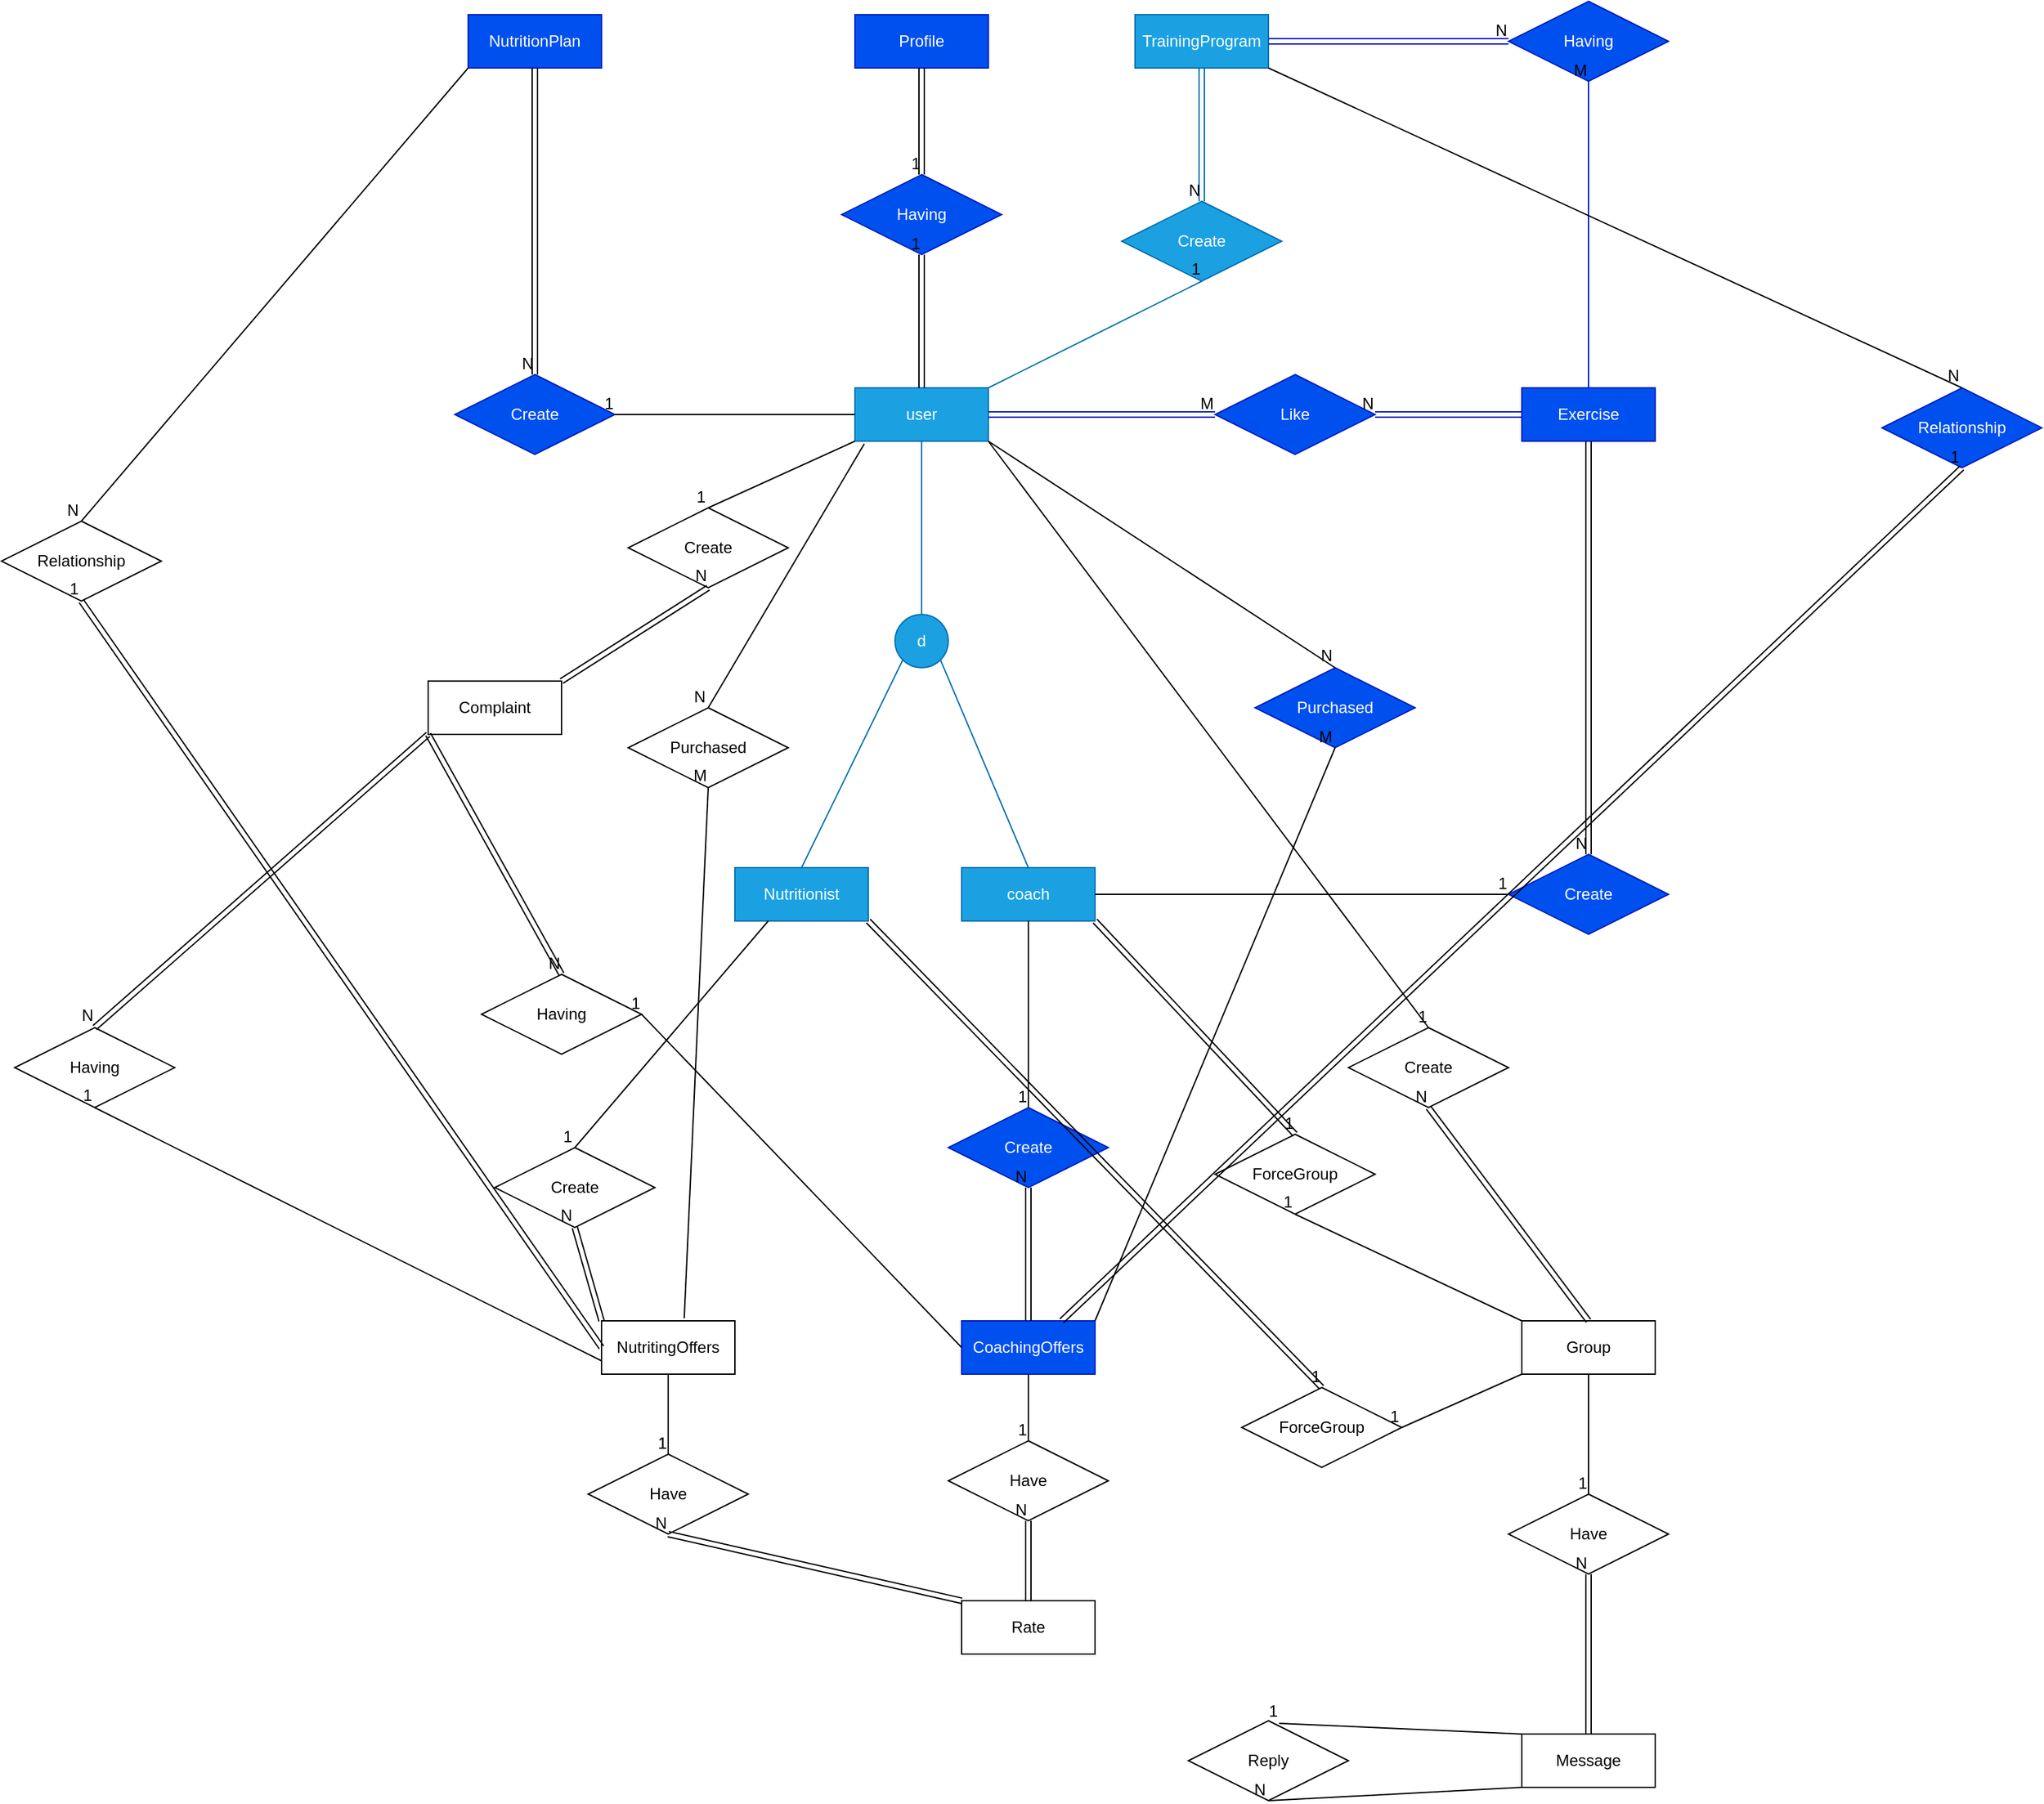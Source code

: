 <mxfile version="28.0.6">
  <diagram name="Page-1" id="JeH0i2LjRQUElFqgsEeq">
    <mxGraphModel dx="2155" dy="1895" grid="1" gridSize="10" guides="1" tooltips="1" connect="1" arrows="1" fold="1" page="1" pageScale="1" pageWidth="850" pageHeight="1100" math="0" shadow="0">
      <root>
        <mxCell id="0" />
        <mxCell id="1" parent="0" />
        <mxCell id="ER7iiUfevUNufXZp1XwE-1" value="user" style="whiteSpace=wrap;html=1;align=center;fillColor=#1ba1e2;fontColor=#ffffff;strokeColor=#006EAF;" parent="1" vertex="1">
          <mxGeometry x="390" y="130" width="100" height="40" as="geometry" />
        </mxCell>
        <mxCell id="ER7iiUfevUNufXZp1XwE-2" value="" style="endArrow=none;html=1;rounded=0;exitX=0.5;exitY=1;exitDx=0;exitDy=0;fillColor=#1ba1e2;strokeColor=#006EAF;" parent="1" source="ER7iiUfevUNufXZp1XwE-1" target="ER7iiUfevUNufXZp1XwE-3" edge="1">
          <mxGeometry relative="1" as="geometry">
            <mxPoint x="570" y="390" as="sourcePoint" />
            <mxPoint x="440" y="290" as="targetPoint" />
          </mxGeometry>
        </mxCell>
        <mxCell id="ER7iiUfevUNufXZp1XwE-3" value="d" style="ellipse;whiteSpace=wrap;html=1;align=center;fillColor=#1ba1e2;fontColor=#ffffff;strokeColor=#006EAF;" parent="1" vertex="1">
          <mxGeometry x="420" y="300" width="40" height="40" as="geometry" />
        </mxCell>
        <mxCell id="ER7iiUfevUNufXZp1XwE-5" value="" style="endArrow=none;html=1;rounded=0;exitX=1;exitY=1;exitDx=0;exitDy=0;entryX=0.5;entryY=0;entryDx=0;entryDy=0;fillColor=#1ba1e2;strokeColor=#006EAF;" parent="1" source="ER7iiUfevUNufXZp1XwE-3" target="ER7iiUfevUNufXZp1XwE-8" edge="1">
          <mxGeometry relative="1" as="geometry">
            <mxPoint x="570" y="390" as="sourcePoint" />
            <mxPoint x="510" y="480" as="targetPoint" />
          </mxGeometry>
        </mxCell>
        <mxCell id="ER7iiUfevUNufXZp1XwE-6" value="" style="endArrow=none;html=1;rounded=0;exitX=0;exitY=1;exitDx=0;exitDy=0;entryX=0.5;entryY=0;entryDx=0;entryDy=0;fillColor=#1ba1e2;strokeColor=#006EAF;" parent="1" source="ER7iiUfevUNufXZp1XwE-3" target="ER7iiUfevUNufXZp1XwE-7" edge="1">
          <mxGeometry relative="1" as="geometry">
            <mxPoint x="570" y="390" as="sourcePoint" />
            <mxPoint x="380" y="460" as="targetPoint" />
          </mxGeometry>
        </mxCell>
        <mxCell id="ER7iiUfevUNufXZp1XwE-7" value="Nutritionist" style="whiteSpace=wrap;html=1;align=center;fillColor=#1ba1e2;fontColor=#ffffff;strokeColor=#006EAF;" parent="1" vertex="1">
          <mxGeometry x="300" y="490" width="100" height="40" as="geometry" />
        </mxCell>
        <mxCell id="ER7iiUfevUNufXZp1XwE-8" value="coach" style="whiteSpace=wrap;html=1;align=center;fillColor=#1ba1e2;fontColor=#ffffff;strokeColor=#006EAF;" parent="1" vertex="1">
          <mxGeometry x="470" y="490" width="100" height="40" as="geometry" />
        </mxCell>
        <mxCell id="ER7iiUfevUNufXZp1XwE-9" value="Profile" style="whiteSpace=wrap;html=1;align=center;fillColor=#0050ef;fontColor=#ffffff;strokeColor=#001DBC;" parent="1" vertex="1">
          <mxGeometry x="390" y="-150" width="100" height="40" as="geometry" />
        </mxCell>
        <mxCell id="ER7iiUfevUNufXZp1XwE-10" value="Having" style="shape=rhombus;perimeter=rhombusPerimeter;whiteSpace=wrap;html=1;align=center;fillColor=#0050ef;fontColor=#ffffff;strokeColor=#001DBC;" parent="1" vertex="1">
          <mxGeometry x="380" y="-30" width="120" height="60" as="geometry" />
        </mxCell>
        <mxCell id="ER7iiUfevUNufXZp1XwE-11" value="" style="shape=link;html=1;rounded=0;entryX=0.5;entryY=1;entryDx=0;entryDy=0;exitX=0.5;exitY=0;exitDx=0;exitDy=0;" parent="1" source="ER7iiUfevUNufXZp1XwE-1" target="ER7iiUfevUNufXZp1XwE-10" edge="1">
          <mxGeometry relative="1" as="geometry">
            <mxPoint x="350" y="60" as="sourcePoint" />
            <mxPoint x="510" y="250" as="targetPoint" />
          </mxGeometry>
        </mxCell>
        <mxCell id="ER7iiUfevUNufXZp1XwE-12" value="1" style="resizable=0;html=1;whiteSpace=wrap;align=right;verticalAlign=bottom;" parent="ER7iiUfevUNufXZp1XwE-11" connectable="0" vertex="1">
          <mxGeometry x="1" relative="1" as="geometry" />
        </mxCell>
        <mxCell id="ER7iiUfevUNufXZp1XwE-13" value="" style="shape=link;html=1;rounded=0;entryX=0.5;entryY=0;entryDx=0;entryDy=0;exitX=0.5;exitY=1;exitDx=0;exitDy=0;" parent="1" source="ER7iiUfevUNufXZp1XwE-9" target="ER7iiUfevUNufXZp1XwE-10" edge="1">
          <mxGeometry relative="1" as="geometry">
            <mxPoint x="350" y="250" as="sourcePoint" />
            <mxPoint x="510" y="250" as="targetPoint" />
          </mxGeometry>
        </mxCell>
        <mxCell id="ER7iiUfevUNufXZp1XwE-14" value="1" style="resizable=0;html=1;whiteSpace=wrap;align=right;verticalAlign=bottom;" parent="ER7iiUfevUNufXZp1XwE-13" connectable="0" vertex="1">
          <mxGeometry x="1" relative="1" as="geometry" />
        </mxCell>
        <mxCell id="ER7iiUfevUNufXZp1XwE-15" value="TrainingProgram" style="whiteSpace=wrap;html=1;align=center;fillColor=#1ba1e2;fontColor=#ffffff;strokeColor=#006EAF;" parent="1" vertex="1">
          <mxGeometry x="600" y="-150" width="100" height="40" as="geometry" />
        </mxCell>
        <mxCell id="ER7iiUfevUNufXZp1XwE-16" value="" style="shape=link;html=1;rounded=0;entryX=0.5;entryY=0;entryDx=0;entryDy=0;exitX=0.5;exitY=1;exitDx=0;exitDy=0;fillColor=#1ba1e2;strokeColor=#006EAF;" parent="1" source="ER7iiUfevUNufXZp1XwE-15" target="ER7iiUfevUNufXZp1XwE-18" edge="1">
          <mxGeometry relative="1" as="geometry">
            <mxPoint x="350" y="160" as="sourcePoint" />
            <mxPoint x="510" y="160" as="targetPoint" />
          </mxGeometry>
        </mxCell>
        <mxCell id="ER7iiUfevUNufXZp1XwE-17" value="N" style="resizable=0;html=1;whiteSpace=wrap;align=right;verticalAlign=bottom;" parent="ER7iiUfevUNufXZp1XwE-16" connectable="0" vertex="1">
          <mxGeometry x="1" relative="1" as="geometry" />
        </mxCell>
        <mxCell id="ER7iiUfevUNufXZp1XwE-18" value="Create" style="shape=rhombus;perimeter=rhombusPerimeter;whiteSpace=wrap;html=1;align=center;fillColor=#1ba1e2;fontColor=#ffffff;strokeColor=#006EAF;" parent="1" vertex="1">
          <mxGeometry x="590" y="-10" width="120" height="60" as="geometry" />
        </mxCell>
        <mxCell id="ER7iiUfevUNufXZp1XwE-19" value="" style="endArrow=none;html=1;rounded=0;entryX=0.5;entryY=1;entryDx=0;entryDy=0;exitX=1;exitY=0;exitDx=0;exitDy=0;fillColor=#1ba1e2;strokeColor=#006EAF;" parent="1" source="ER7iiUfevUNufXZp1XwE-1" target="ER7iiUfevUNufXZp1XwE-18" edge="1">
          <mxGeometry relative="1" as="geometry">
            <mxPoint x="670" y="170" as="sourcePoint" />
            <mxPoint x="510" y="160" as="targetPoint" />
          </mxGeometry>
        </mxCell>
        <mxCell id="ER7iiUfevUNufXZp1XwE-20" value="1" style="resizable=0;html=1;whiteSpace=wrap;align=right;verticalAlign=bottom;" parent="ER7iiUfevUNufXZp1XwE-19" connectable="0" vertex="1">
          <mxGeometry x="1" relative="1" as="geometry" />
        </mxCell>
        <mxCell id="ER7iiUfevUNufXZp1XwE-21" value="Exercise" style="whiteSpace=wrap;html=1;align=center;fillColor=#0050ef;fontColor=#ffffff;strokeColor=#001DBC;" parent="1" vertex="1">
          <mxGeometry x="890" y="130" width="100" height="40" as="geometry" />
        </mxCell>
        <mxCell id="ER7iiUfevUNufXZp1XwE-22" value="Having" style="shape=rhombus;perimeter=rhombusPerimeter;whiteSpace=wrap;html=1;align=center;fillColor=#0050ef;fontColor=#ffffff;strokeColor=#001DBC;" parent="1" vertex="1">
          <mxGeometry x="880" y="-160" width="120" height="60" as="geometry" />
        </mxCell>
        <mxCell id="ER7iiUfevUNufXZp1XwE-23" value="" style="shape=link;html=1;rounded=0;entryX=0;entryY=0.5;entryDx=0;entryDy=0;exitX=1;exitY=0.5;exitDx=0;exitDy=0;fillColor=#0050ef;strokeColor=#001DBC;" parent="1" source="ER7iiUfevUNufXZp1XwE-15" target="ER7iiUfevUNufXZp1XwE-22" edge="1">
          <mxGeometry relative="1" as="geometry">
            <mxPoint x="350" y="160" as="sourcePoint" />
            <mxPoint x="510" y="160" as="targetPoint" />
          </mxGeometry>
        </mxCell>
        <mxCell id="ER7iiUfevUNufXZp1XwE-24" value="N" style="resizable=0;html=1;whiteSpace=wrap;align=right;verticalAlign=bottom;" parent="ER7iiUfevUNufXZp1XwE-23" connectable="0" vertex="1">
          <mxGeometry x="1" relative="1" as="geometry" />
        </mxCell>
        <mxCell id="ER7iiUfevUNufXZp1XwE-25" value="" style="endArrow=none;html=1;rounded=0;entryX=0.5;entryY=1;entryDx=0;entryDy=0;exitX=0.5;exitY=0;exitDx=0;exitDy=0;fillColor=#0050ef;strokeColor=#001DBC;" parent="1" source="ER7iiUfevUNufXZp1XwE-21" target="ER7iiUfevUNufXZp1XwE-22" edge="1">
          <mxGeometry relative="1" as="geometry">
            <mxPoint x="350" y="160" as="sourcePoint" />
            <mxPoint x="510" y="160" as="targetPoint" />
          </mxGeometry>
        </mxCell>
        <mxCell id="ER7iiUfevUNufXZp1XwE-26" value="M" style="resizable=0;html=1;whiteSpace=wrap;align=right;verticalAlign=bottom;" parent="ER7iiUfevUNufXZp1XwE-25" connectable="0" vertex="1">
          <mxGeometry x="1" relative="1" as="geometry" />
        </mxCell>
        <mxCell id="ER7iiUfevUNufXZp1XwE-27" value="Create" style="shape=rhombus;perimeter=rhombusPerimeter;whiteSpace=wrap;html=1;align=center;fillColor=#0050ef;fontColor=#ffffff;strokeColor=#001DBC;" parent="1" vertex="1">
          <mxGeometry x="880" y="480" width="120" height="60" as="geometry" />
        </mxCell>
        <mxCell id="ER7iiUfevUNufXZp1XwE-28" value="" style="endArrow=none;html=1;rounded=0;exitX=1;exitY=0.5;exitDx=0;exitDy=0;" parent="1" source="ER7iiUfevUNufXZp1XwE-8" target="ER7iiUfevUNufXZp1XwE-27" edge="1">
          <mxGeometry relative="1" as="geometry">
            <mxPoint x="680" y="460" as="sourcePoint" />
            <mxPoint x="510" y="250" as="targetPoint" />
          </mxGeometry>
        </mxCell>
        <mxCell id="ER7iiUfevUNufXZp1XwE-29" value="1" style="resizable=0;html=1;whiteSpace=wrap;align=right;verticalAlign=bottom;" parent="ER7iiUfevUNufXZp1XwE-28" connectable="0" vertex="1">
          <mxGeometry x="1" relative="1" as="geometry" />
        </mxCell>
        <mxCell id="ER7iiUfevUNufXZp1XwE-30" value="" style="shape=link;html=1;rounded=0;entryX=0.5;entryY=0;entryDx=0;entryDy=0;exitX=0.5;exitY=1;exitDx=0;exitDy=0;" parent="1" source="ER7iiUfevUNufXZp1XwE-21" target="ER7iiUfevUNufXZp1XwE-27" edge="1">
          <mxGeometry relative="1" as="geometry">
            <mxPoint x="350" y="250" as="sourcePoint" />
            <mxPoint x="510" y="250" as="targetPoint" />
          </mxGeometry>
        </mxCell>
        <mxCell id="ER7iiUfevUNufXZp1XwE-31" value="N" style="resizable=0;html=1;whiteSpace=wrap;align=right;verticalAlign=bottom;" parent="ER7iiUfevUNufXZp1XwE-30" connectable="0" vertex="1">
          <mxGeometry x="1" relative="1" as="geometry" />
        </mxCell>
        <mxCell id="ER7iiUfevUNufXZp1XwE-32" value="Like" style="shape=rhombus;perimeter=rhombusPerimeter;whiteSpace=wrap;html=1;align=center;fillColor=#0050ef;fontColor=#ffffff;strokeColor=#001DBC;" parent="1" vertex="1">
          <mxGeometry x="660" y="120" width="120" height="60" as="geometry" />
        </mxCell>
        <mxCell id="ER7iiUfevUNufXZp1XwE-33" value="" style="shape=link;html=1;rounded=0;entryX=1;entryY=0.5;entryDx=0;entryDy=0;exitX=0;exitY=0.5;exitDx=0;exitDy=0;fillColor=#0050ef;strokeColor=#001DBC;" parent="1" source="ER7iiUfevUNufXZp1XwE-21" target="ER7iiUfevUNufXZp1XwE-32" edge="1">
          <mxGeometry relative="1" as="geometry">
            <mxPoint x="350" y="220" as="sourcePoint" />
            <mxPoint x="510" y="220" as="targetPoint" />
          </mxGeometry>
        </mxCell>
        <mxCell id="ER7iiUfevUNufXZp1XwE-34" value="N" style="resizable=0;html=1;whiteSpace=wrap;align=right;verticalAlign=bottom;" parent="ER7iiUfevUNufXZp1XwE-33" connectable="0" vertex="1">
          <mxGeometry x="1" relative="1" as="geometry" />
        </mxCell>
        <mxCell id="ER7iiUfevUNufXZp1XwE-35" value="" style="shape=link;html=1;rounded=0;entryX=0;entryY=0.5;entryDx=0;entryDy=0;exitX=1;exitY=0.5;exitDx=0;exitDy=0;fillColor=#0050ef;strokeColor=#001DBC;" parent="1" source="ER7iiUfevUNufXZp1XwE-1" target="ER7iiUfevUNufXZp1XwE-32" edge="1">
          <mxGeometry relative="1" as="geometry">
            <mxPoint x="350" y="220" as="sourcePoint" />
            <mxPoint x="510" y="220" as="targetPoint" />
          </mxGeometry>
        </mxCell>
        <mxCell id="ER7iiUfevUNufXZp1XwE-36" value="M" style="resizable=0;html=1;whiteSpace=wrap;align=right;verticalAlign=bottom;" parent="ER7iiUfevUNufXZp1XwE-35" connectable="0" vertex="1">
          <mxGeometry x="1" relative="1" as="geometry" />
        </mxCell>
        <mxCell id="ER7iiUfevUNufXZp1XwE-37" value="NutritionPlan" style="whiteSpace=wrap;html=1;align=center;fillColor=#0050ef;fontColor=#ffffff;strokeColor=#001DBC;" parent="1" vertex="1">
          <mxGeometry x="100" y="-150" width="100" height="40" as="geometry" />
        </mxCell>
        <mxCell id="ER7iiUfevUNufXZp1XwE-38" value="Create" style="shape=rhombus;perimeter=rhombusPerimeter;whiteSpace=wrap;html=1;align=center;fillColor=#0050ef;fontColor=#ffffff;strokeColor=#001DBC;" parent="1" vertex="1">
          <mxGeometry x="90" y="120" width="120" height="60" as="geometry" />
        </mxCell>
        <mxCell id="ER7iiUfevUNufXZp1XwE-39" value="" style="endArrow=none;html=1;rounded=0;exitX=0;exitY=0.5;exitDx=0;exitDy=0;entryX=1;entryY=0.5;entryDx=0;entryDy=0;" parent="1" source="ER7iiUfevUNufXZp1XwE-1" target="ER7iiUfevUNufXZp1XwE-38" edge="1">
          <mxGeometry relative="1" as="geometry">
            <mxPoint x="350" y="220" as="sourcePoint" />
            <mxPoint x="510" y="220" as="targetPoint" />
          </mxGeometry>
        </mxCell>
        <mxCell id="ER7iiUfevUNufXZp1XwE-40" value="1" style="resizable=0;html=1;whiteSpace=wrap;align=right;verticalAlign=bottom;" parent="ER7iiUfevUNufXZp1XwE-39" connectable="0" vertex="1">
          <mxGeometry x="1" relative="1" as="geometry" />
        </mxCell>
        <mxCell id="ER7iiUfevUNufXZp1XwE-44" value="" style="shape=link;html=1;rounded=0;exitX=0.5;exitY=1;exitDx=0;exitDy=0;entryX=0.5;entryY=0;entryDx=0;entryDy=0;" parent="1" source="ER7iiUfevUNufXZp1XwE-37" target="ER7iiUfevUNufXZp1XwE-38" edge="1">
          <mxGeometry relative="1" as="geometry">
            <mxPoint x="130" y="300" as="sourcePoint" />
            <mxPoint x="290" y="300" as="targetPoint" />
          </mxGeometry>
        </mxCell>
        <mxCell id="ER7iiUfevUNufXZp1XwE-45" value="N" style="resizable=0;html=1;whiteSpace=wrap;align=right;verticalAlign=bottom;" parent="ER7iiUfevUNufXZp1XwE-44" connectable="0" vertex="1">
          <mxGeometry x="1" relative="1" as="geometry" />
        </mxCell>
        <mxCell id="ER7iiUfevUNufXZp1XwE-46" value="CoachingOffers" style="whiteSpace=wrap;html=1;align=center;fillColor=#0050ef;fontColor=#ffffff;strokeColor=#001DBC;" parent="1" vertex="1">
          <mxGeometry x="470" y="830" width="100" height="40" as="geometry" />
        </mxCell>
        <mxCell id="ER7iiUfevUNufXZp1XwE-47" value="Create" style="shape=rhombus;perimeter=rhombusPerimeter;whiteSpace=wrap;html=1;align=center;fillColor=#0050ef;fontColor=#ffffff;strokeColor=#001DBC;" parent="1" vertex="1">
          <mxGeometry x="460" y="670" width="120" height="60" as="geometry" />
        </mxCell>
        <mxCell id="ER7iiUfevUNufXZp1XwE-48" value="" style="endArrow=none;html=1;rounded=0;entryX=0.5;entryY=0;entryDx=0;entryDy=0;exitX=0.5;exitY=1;exitDx=0;exitDy=0;" parent="1" source="ER7iiUfevUNufXZp1XwE-8" target="ER7iiUfevUNufXZp1XwE-47" edge="1">
          <mxGeometry relative="1" as="geometry">
            <mxPoint x="350" y="620" as="sourcePoint" />
            <mxPoint x="510" y="620" as="targetPoint" />
          </mxGeometry>
        </mxCell>
        <mxCell id="ER7iiUfevUNufXZp1XwE-49" value="1" style="resizable=0;html=1;whiteSpace=wrap;align=right;verticalAlign=bottom;" parent="ER7iiUfevUNufXZp1XwE-48" connectable="0" vertex="1">
          <mxGeometry x="1" relative="1" as="geometry" />
        </mxCell>
        <mxCell id="ER7iiUfevUNufXZp1XwE-50" value="" style="shape=link;html=1;rounded=0;entryX=0.5;entryY=1;entryDx=0;entryDy=0;exitX=0.5;exitY=0;exitDx=0;exitDy=0;" parent="1" source="ER7iiUfevUNufXZp1XwE-46" target="ER7iiUfevUNufXZp1XwE-47" edge="1">
          <mxGeometry relative="1" as="geometry">
            <mxPoint x="350" y="620" as="sourcePoint" />
            <mxPoint x="510" y="620" as="targetPoint" />
          </mxGeometry>
        </mxCell>
        <mxCell id="ER7iiUfevUNufXZp1XwE-51" value="N" style="resizable=0;html=1;whiteSpace=wrap;align=right;verticalAlign=bottom;" parent="ER7iiUfevUNufXZp1XwE-50" connectable="0" vertex="1">
          <mxGeometry x="1" relative="1" as="geometry" />
        </mxCell>
        <mxCell id="ER7iiUfevUNufXZp1XwE-52" value="Purchased" style="shape=rhombus;perimeter=rhombusPerimeter;whiteSpace=wrap;html=1;align=center;fillColor=#0050ef;fontColor=#ffffff;strokeColor=#001DBC;" parent="1" vertex="1">
          <mxGeometry x="690" y="340" width="120" height="60" as="geometry" />
        </mxCell>
        <mxCell id="ER7iiUfevUNufXZp1XwE-53" value="" style="endArrow=none;html=1;rounded=0;entryX=0.5;entryY=1;entryDx=0;entryDy=0;exitX=1;exitY=0;exitDx=0;exitDy=0;" parent="1" source="ER7iiUfevUNufXZp1XwE-46" target="ER7iiUfevUNufXZp1XwE-52" edge="1">
          <mxGeometry relative="1" as="geometry">
            <mxPoint x="350" y="350" as="sourcePoint" />
            <mxPoint x="510" y="350" as="targetPoint" />
          </mxGeometry>
        </mxCell>
        <mxCell id="ER7iiUfevUNufXZp1XwE-54" value="M" style="resizable=0;html=1;whiteSpace=wrap;align=right;verticalAlign=bottom;" parent="ER7iiUfevUNufXZp1XwE-53" connectable="0" vertex="1">
          <mxGeometry x="1" relative="1" as="geometry" />
        </mxCell>
        <mxCell id="ER7iiUfevUNufXZp1XwE-55" value="" style="endArrow=none;html=1;rounded=0;entryX=0.5;entryY=0;entryDx=0;entryDy=0;exitX=1;exitY=1;exitDx=0;exitDy=0;" parent="1" source="ER7iiUfevUNufXZp1XwE-1" target="ER7iiUfevUNufXZp1XwE-52" edge="1">
          <mxGeometry relative="1" as="geometry">
            <mxPoint x="350" y="350" as="sourcePoint" />
            <mxPoint x="510" y="350" as="targetPoint" />
          </mxGeometry>
        </mxCell>
        <mxCell id="ER7iiUfevUNufXZp1XwE-56" value="N" style="resizable=0;html=1;whiteSpace=wrap;align=right;verticalAlign=bottom;" parent="ER7iiUfevUNufXZp1XwE-55" connectable="0" vertex="1">
          <mxGeometry x="1" relative="1" as="geometry" />
        </mxCell>
        <mxCell id="ER7iiUfevUNufXZp1XwE-57" value="Group" style="whiteSpace=wrap;html=1;align=center;" parent="1" vertex="1">
          <mxGeometry x="890" y="830" width="100" height="40" as="geometry" />
        </mxCell>
        <mxCell id="ER7iiUfevUNufXZp1XwE-58" value="Create" style="shape=rhombus;perimeter=rhombusPerimeter;whiteSpace=wrap;html=1;align=center;" parent="1" vertex="1">
          <mxGeometry x="760" y="610" width="120" height="60" as="geometry" />
        </mxCell>
        <mxCell id="ER7iiUfevUNufXZp1XwE-59" value="ForceGroup" style="shape=rhombus;perimeter=rhombusPerimeter;whiteSpace=wrap;html=1;align=center;" parent="1" vertex="1">
          <mxGeometry x="660" y="690" width="120" height="60" as="geometry" />
        </mxCell>
        <mxCell id="ER7iiUfevUNufXZp1XwE-62" value="" style="shape=link;html=1;rounded=0;entryX=0.5;entryY=0;entryDx=0;entryDy=0;exitX=1;exitY=1;exitDx=0;exitDy=0;" parent="1" source="ER7iiUfevUNufXZp1XwE-8" target="ER7iiUfevUNufXZp1XwE-59" edge="1">
          <mxGeometry relative="1" as="geometry">
            <mxPoint x="350" y="500" as="sourcePoint" />
            <mxPoint x="510" y="500" as="targetPoint" />
          </mxGeometry>
        </mxCell>
        <mxCell id="ER7iiUfevUNufXZp1XwE-63" value="1" style="resizable=0;html=1;whiteSpace=wrap;align=right;verticalAlign=bottom;" parent="ER7iiUfevUNufXZp1XwE-62" connectable="0" vertex="1">
          <mxGeometry x="1" relative="1" as="geometry" />
        </mxCell>
        <mxCell id="ER7iiUfevUNufXZp1XwE-64" value="" style="endArrow=none;html=1;rounded=0;entryX=0.5;entryY=1;entryDx=0;entryDy=0;exitX=0;exitY=0;exitDx=0;exitDy=0;" parent="1" source="ER7iiUfevUNufXZp1XwE-57" target="ER7iiUfevUNufXZp1XwE-59" edge="1">
          <mxGeometry relative="1" as="geometry">
            <mxPoint x="350" y="500" as="sourcePoint" />
            <mxPoint x="510" y="500" as="targetPoint" />
          </mxGeometry>
        </mxCell>
        <mxCell id="ER7iiUfevUNufXZp1XwE-65" value="1" style="resizable=0;html=1;whiteSpace=wrap;align=right;verticalAlign=bottom;" parent="ER7iiUfevUNufXZp1XwE-64" connectable="0" vertex="1">
          <mxGeometry x="1" relative="1" as="geometry" />
        </mxCell>
        <mxCell id="ER7iiUfevUNufXZp1XwE-66" value="" style="endArrow=none;html=1;rounded=0;entryX=0.5;entryY=0;entryDx=0;entryDy=0;exitX=1;exitY=1;exitDx=0;exitDy=0;" parent="1" source="ER7iiUfevUNufXZp1XwE-1" target="ER7iiUfevUNufXZp1XwE-58" edge="1">
          <mxGeometry relative="1" as="geometry">
            <mxPoint x="350" y="500" as="sourcePoint" />
            <mxPoint x="510" y="500" as="targetPoint" />
          </mxGeometry>
        </mxCell>
        <mxCell id="ER7iiUfevUNufXZp1XwE-67" value="1" style="resizable=0;html=1;whiteSpace=wrap;align=right;verticalAlign=bottom;" parent="ER7iiUfevUNufXZp1XwE-66" connectable="0" vertex="1">
          <mxGeometry x="1" relative="1" as="geometry" />
        </mxCell>
        <mxCell id="ER7iiUfevUNufXZp1XwE-68" value="" style="shape=link;html=1;rounded=0;entryX=0.5;entryY=1;entryDx=0;entryDy=0;exitX=0.5;exitY=0;exitDx=0;exitDy=0;" parent="1" source="ER7iiUfevUNufXZp1XwE-57" target="ER7iiUfevUNufXZp1XwE-58" edge="1">
          <mxGeometry relative="1" as="geometry">
            <mxPoint x="350" y="500" as="sourcePoint" />
            <mxPoint x="510" y="500" as="targetPoint" />
          </mxGeometry>
        </mxCell>
        <mxCell id="ER7iiUfevUNufXZp1XwE-69" value="N" style="resizable=0;html=1;whiteSpace=wrap;align=right;verticalAlign=bottom;" parent="ER7iiUfevUNufXZp1XwE-68" connectable="0" vertex="1">
          <mxGeometry x="1" relative="1" as="geometry" />
        </mxCell>
        <mxCell id="ER7iiUfevUNufXZp1XwE-70" value="Message" style="whiteSpace=wrap;html=1;align=center;" parent="1" vertex="1">
          <mxGeometry x="890" y="1140" width="100" height="40" as="geometry" />
        </mxCell>
        <mxCell id="ER7iiUfevUNufXZp1XwE-71" value="Reply" style="shape=rhombus;perimeter=rhombusPerimeter;whiteSpace=wrap;html=1;align=center;" parent="1" vertex="1">
          <mxGeometry x="640" y="1130" width="120" height="60" as="geometry" />
        </mxCell>
        <mxCell id="ER7iiUfevUNufXZp1XwE-74" value="Have" style="shape=rhombus;perimeter=rhombusPerimeter;whiteSpace=wrap;html=1;align=center;" parent="1" vertex="1">
          <mxGeometry x="880" y="960" width="120" height="60" as="geometry" />
        </mxCell>
        <mxCell id="ER7iiUfevUNufXZp1XwE-75" value="" style="endArrow=none;html=1;rounded=0;entryX=0.5;entryY=0;entryDx=0;entryDy=0;exitX=0.5;exitY=1;exitDx=0;exitDy=0;" parent="1" source="ER7iiUfevUNufXZp1XwE-57" target="ER7iiUfevUNufXZp1XwE-74" edge="1">
          <mxGeometry relative="1" as="geometry">
            <mxPoint x="350" y="1040" as="sourcePoint" />
            <mxPoint x="510" y="1040" as="targetPoint" />
          </mxGeometry>
        </mxCell>
        <mxCell id="ER7iiUfevUNufXZp1XwE-76" value="1" style="resizable=0;html=1;whiteSpace=wrap;align=right;verticalAlign=bottom;" parent="ER7iiUfevUNufXZp1XwE-75" connectable="0" vertex="1">
          <mxGeometry x="1" relative="1" as="geometry" />
        </mxCell>
        <mxCell id="ER7iiUfevUNufXZp1XwE-77" value="" style="shape=link;html=1;rounded=0;entryX=0.5;entryY=1;entryDx=0;entryDy=0;exitX=0.5;exitY=0;exitDx=0;exitDy=0;" parent="1" source="ER7iiUfevUNufXZp1XwE-70" target="ER7iiUfevUNufXZp1XwE-74" edge="1">
          <mxGeometry relative="1" as="geometry">
            <mxPoint x="350" y="1040" as="sourcePoint" />
            <mxPoint x="510" y="1040" as="targetPoint" />
          </mxGeometry>
        </mxCell>
        <mxCell id="ER7iiUfevUNufXZp1XwE-78" value="N" style="resizable=0;html=1;whiteSpace=wrap;align=right;verticalAlign=bottom;" parent="ER7iiUfevUNufXZp1XwE-77" connectable="0" vertex="1">
          <mxGeometry x="1" relative="1" as="geometry" />
        </mxCell>
        <mxCell id="ER7iiUfevUNufXZp1XwE-79" value="" style="endArrow=none;html=1;rounded=0;entryX=0.567;entryY=0.033;entryDx=0;entryDy=0;entryPerimeter=0;exitX=0;exitY=0;exitDx=0;exitDy=0;" parent="1" source="ER7iiUfevUNufXZp1XwE-70" target="ER7iiUfevUNufXZp1XwE-71" edge="1">
          <mxGeometry relative="1" as="geometry">
            <mxPoint x="350" y="1040" as="sourcePoint" />
            <mxPoint x="900" y="1130" as="targetPoint" />
          </mxGeometry>
        </mxCell>
        <mxCell id="ER7iiUfevUNufXZp1XwE-80" value="1" style="resizable=0;html=1;whiteSpace=wrap;align=right;verticalAlign=bottom;" parent="ER7iiUfevUNufXZp1XwE-79" connectable="0" vertex="1">
          <mxGeometry x="1" relative="1" as="geometry" />
        </mxCell>
        <mxCell id="ER7iiUfevUNufXZp1XwE-81" value="" style="endArrow=none;html=1;rounded=0;entryX=0.5;entryY=1;entryDx=0;entryDy=0;exitX=0;exitY=1;exitDx=0;exitDy=0;" parent="1" source="ER7iiUfevUNufXZp1XwE-70" target="ER7iiUfevUNufXZp1XwE-71" edge="1">
          <mxGeometry relative="1" as="geometry">
            <mxPoint x="350" y="1040" as="sourcePoint" />
            <mxPoint x="510" y="1040" as="targetPoint" />
          </mxGeometry>
        </mxCell>
        <mxCell id="ER7iiUfevUNufXZp1XwE-82" value="N" style="resizable=0;html=1;whiteSpace=wrap;align=right;verticalAlign=bottom;" parent="ER7iiUfevUNufXZp1XwE-81" connectable="0" vertex="1">
          <mxGeometry x="1" relative="1" as="geometry" />
        </mxCell>
        <mxCell id="ER7iiUfevUNufXZp1XwE-84" value="Complaint" style="whiteSpace=wrap;html=1;align=center;" parent="1" vertex="1">
          <mxGeometry x="70" y="350" width="100" height="40" as="geometry" />
        </mxCell>
        <mxCell id="ER7iiUfevUNufXZp1XwE-85" value="Create" style="shape=rhombus;perimeter=rhombusPerimeter;whiteSpace=wrap;html=1;align=center;" parent="1" vertex="1">
          <mxGeometry x="220" y="220" width="120" height="60" as="geometry" />
        </mxCell>
        <mxCell id="ER7iiUfevUNufXZp1XwE-86" value="" style="endArrow=none;html=1;rounded=0;entryX=0.5;entryY=0;entryDx=0;entryDy=0;exitX=0;exitY=1;exitDx=0;exitDy=0;" parent="1" source="ER7iiUfevUNufXZp1XwE-1" target="ER7iiUfevUNufXZp1XwE-85" edge="1">
          <mxGeometry relative="1" as="geometry">
            <mxPoint x="350" y="350" as="sourcePoint" />
            <mxPoint x="510" y="350" as="targetPoint" />
          </mxGeometry>
        </mxCell>
        <mxCell id="ER7iiUfevUNufXZp1XwE-87" value="1" style="resizable=0;html=1;whiteSpace=wrap;align=right;verticalAlign=bottom;" parent="ER7iiUfevUNufXZp1XwE-86" connectable="0" vertex="1">
          <mxGeometry x="1" relative="1" as="geometry" />
        </mxCell>
        <mxCell id="ER7iiUfevUNufXZp1XwE-88" value="" style="shape=link;html=1;rounded=0;entryX=0.5;entryY=1;entryDx=0;entryDy=0;exitX=1;exitY=0;exitDx=0;exitDy=0;" parent="1" source="ER7iiUfevUNufXZp1XwE-84" target="ER7iiUfevUNufXZp1XwE-85" edge="1">
          <mxGeometry relative="1" as="geometry">
            <mxPoint x="350" y="350" as="sourcePoint" />
            <mxPoint x="510" y="350" as="targetPoint" />
          </mxGeometry>
        </mxCell>
        <mxCell id="ER7iiUfevUNufXZp1XwE-89" value="N" style="resizable=0;html=1;whiteSpace=wrap;align=right;verticalAlign=bottom;" parent="ER7iiUfevUNufXZp1XwE-88" connectable="0" vertex="1">
          <mxGeometry x="1" relative="1" as="geometry" />
        </mxCell>
        <mxCell id="ER7iiUfevUNufXZp1XwE-90" value="Having" style="shape=rhombus;perimeter=rhombusPerimeter;whiteSpace=wrap;html=1;align=center;" parent="1" vertex="1">
          <mxGeometry x="110" y="570" width="120" height="60" as="geometry" />
        </mxCell>
        <mxCell id="ER7iiUfevUNufXZp1XwE-91" value="" style="shape=link;html=1;rounded=0;entryX=0.5;entryY=0;entryDx=0;entryDy=0;exitX=0;exitY=1;exitDx=0;exitDy=0;" parent="1" source="ER7iiUfevUNufXZp1XwE-84" target="ER7iiUfevUNufXZp1XwE-90" edge="1">
          <mxGeometry relative="1" as="geometry">
            <mxPoint x="350" y="770" as="sourcePoint" />
            <mxPoint x="510" y="770" as="targetPoint" />
          </mxGeometry>
        </mxCell>
        <mxCell id="ER7iiUfevUNufXZp1XwE-92" value="N" style="resizable=0;html=1;whiteSpace=wrap;align=right;verticalAlign=bottom;" parent="ER7iiUfevUNufXZp1XwE-91" connectable="0" vertex="1">
          <mxGeometry x="1" relative="1" as="geometry" />
        </mxCell>
        <mxCell id="ER7iiUfevUNufXZp1XwE-93" value="" style="endArrow=none;html=1;rounded=0;entryX=1;entryY=0.5;entryDx=0;entryDy=0;exitX=0;exitY=0.5;exitDx=0;exitDy=0;" parent="1" source="ER7iiUfevUNufXZp1XwE-46" target="ER7iiUfevUNufXZp1XwE-90" edge="1">
          <mxGeometry relative="1" as="geometry">
            <mxPoint x="350" y="770" as="sourcePoint" />
            <mxPoint x="510" y="770" as="targetPoint" />
          </mxGeometry>
        </mxCell>
        <mxCell id="ER7iiUfevUNufXZp1XwE-94" value="1" style="resizable=0;html=1;whiteSpace=wrap;align=right;verticalAlign=bottom;" parent="ER7iiUfevUNufXZp1XwE-93" connectable="0" vertex="1">
          <mxGeometry x="1" relative="1" as="geometry" />
        </mxCell>
        <mxCell id="ER7iiUfevUNufXZp1XwE-95" value="Rate" style="whiteSpace=wrap;html=1;align=center;" parent="1" vertex="1">
          <mxGeometry x="470" y="1040" width="100" height="40" as="geometry" />
        </mxCell>
        <mxCell id="ER7iiUfevUNufXZp1XwE-96" value="Have" style="shape=rhombus;perimeter=rhombusPerimeter;whiteSpace=wrap;html=1;align=center;" parent="1" vertex="1">
          <mxGeometry x="460" y="920" width="120" height="60" as="geometry" />
        </mxCell>
        <mxCell id="ER7iiUfevUNufXZp1XwE-97" value="" style="endArrow=none;html=1;rounded=0;entryX=0.5;entryY=0;entryDx=0;entryDy=0;exitX=0.5;exitY=1;exitDx=0;exitDy=0;" parent="1" source="ER7iiUfevUNufXZp1XwE-46" target="ER7iiUfevUNufXZp1XwE-96" edge="1">
          <mxGeometry relative="1" as="geometry">
            <mxPoint x="350" y="830" as="sourcePoint" />
            <mxPoint x="510" y="830" as="targetPoint" />
          </mxGeometry>
        </mxCell>
        <mxCell id="ER7iiUfevUNufXZp1XwE-98" value="1" style="resizable=0;html=1;whiteSpace=wrap;align=right;verticalAlign=bottom;" parent="ER7iiUfevUNufXZp1XwE-97" connectable="0" vertex="1">
          <mxGeometry x="1" relative="1" as="geometry" />
        </mxCell>
        <mxCell id="ZMajwAulUgRpHBqAgLBS-1" value="" style="shape=link;html=1;rounded=0;entryX=0.5;entryY=1;entryDx=0;entryDy=0;exitX=0.5;exitY=0;exitDx=0;exitDy=0;" parent="1" source="ER7iiUfevUNufXZp1XwE-95" target="ER7iiUfevUNufXZp1XwE-96" edge="1">
          <mxGeometry relative="1" as="geometry">
            <mxPoint x="590" y="890" as="sourcePoint" />
            <mxPoint x="750" y="890" as="targetPoint" />
          </mxGeometry>
        </mxCell>
        <mxCell id="ZMajwAulUgRpHBqAgLBS-2" value="N" style="resizable=0;html=1;whiteSpace=wrap;align=right;verticalAlign=bottom;" parent="ZMajwAulUgRpHBqAgLBS-1" connectable="0" vertex="1">
          <mxGeometry x="1" relative="1" as="geometry" />
        </mxCell>
        <mxCell id="ZMajwAulUgRpHBqAgLBS-3" value="NutritingOffers" style="whiteSpace=wrap;html=1;align=center;" parent="1" vertex="1">
          <mxGeometry x="200" y="830" width="100" height="40" as="geometry" />
        </mxCell>
        <mxCell id="ZMajwAulUgRpHBqAgLBS-4" value="Create" style="shape=rhombus;perimeter=rhombusPerimeter;whiteSpace=wrap;html=1;align=center;" parent="1" vertex="1">
          <mxGeometry x="120" y="700" width="120" height="60" as="geometry" />
        </mxCell>
        <mxCell id="ZMajwAulUgRpHBqAgLBS-5" value="" style="endArrow=none;html=1;rounded=0;entryX=0.5;entryY=0;entryDx=0;entryDy=0;exitX=0.25;exitY=1;exitDx=0;exitDy=0;" parent="1" source="ER7iiUfevUNufXZp1XwE-7" target="ZMajwAulUgRpHBqAgLBS-4" edge="1">
          <mxGeometry relative="1" as="geometry">
            <mxPoint x="590" y="890" as="sourcePoint" />
            <mxPoint x="750" y="890" as="targetPoint" />
          </mxGeometry>
        </mxCell>
        <mxCell id="ZMajwAulUgRpHBqAgLBS-6" value="1" style="resizable=0;html=1;whiteSpace=wrap;align=right;verticalAlign=bottom;" parent="ZMajwAulUgRpHBqAgLBS-5" connectable="0" vertex="1">
          <mxGeometry x="1" relative="1" as="geometry" />
        </mxCell>
        <mxCell id="ZMajwAulUgRpHBqAgLBS-7" value="" style="shape=link;html=1;rounded=0;entryX=0.5;entryY=1;entryDx=0;entryDy=0;exitX=0;exitY=0;exitDx=0;exitDy=0;" parent="1" source="ZMajwAulUgRpHBqAgLBS-3" target="ZMajwAulUgRpHBqAgLBS-4" edge="1">
          <mxGeometry relative="1" as="geometry">
            <mxPoint x="590" y="890" as="sourcePoint" />
            <mxPoint x="750" y="890" as="targetPoint" />
          </mxGeometry>
        </mxCell>
        <mxCell id="ZMajwAulUgRpHBqAgLBS-8" value="N" style="resizable=0;html=1;whiteSpace=wrap;align=right;verticalAlign=bottom;" parent="ZMajwAulUgRpHBqAgLBS-7" connectable="0" vertex="1">
          <mxGeometry x="1" relative="1" as="geometry" />
        </mxCell>
        <mxCell id="ZMajwAulUgRpHBqAgLBS-9" value="" style="shape=link;html=1;rounded=0;exitX=1;exitY=1;exitDx=0;exitDy=0;entryX=0.5;entryY=0;entryDx=0;entryDy=0;" parent="1" source="ER7iiUfevUNufXZp1XwE-7" target="ZMajwAulUgRpHBqAgLBS-11" edge="1">
          <mxGeometry relative="1" as="geometry">
            <mxPoint x="590" y="890" as="sourcePoint" />
            <mxPoint x="700" y="850" as="targetPoint" />
          </mxGeometry>
        </mxCell>
        <mxCell id="ZMajwAulUgRpHBqAgLBS-10" value="1" style="resizable=0;html=1;whiteSpace=wrap;align=right;verticalAlign=bottom;" parent="ZMajwAulUgRpHBqAgLBS-9" connectable="0" vertex="1">
          <mxGeometry x="1" relative="1" as="geometry" />
        </mxCell>
        <mxCell id="ZMajwAulUgRpHBqAgLBS-11" value="ForceGroup" style="shape=rhombus;perimeter=rhombusPerimeter;whiteSpace=wrap;html=1;align=center;" parent="1" vertex="1">
          <mxGeometry x="680" y="880" width="120" height="60" as="geometry" />
        </mxCell>
        <mxCell id="ZMajwAulUgRpHBqAgLBS-12" value="" style="endArrow=none;html=1;rounded=0;entryX=1;entryY=0.5;entryDx=0;entryDy=0;exitX=0;exitY=1;exitDx=0;exitDy=0;" parent="1" source="ER7iiUfevUNufXZp1XwE-57" target="ZMajwAulUgRpHBqAgLBS-11" edge="1">
          <mxGeometry relative="1" as="geometry">
            <mxPoint x="890" y="1060" as="sourcePoint" />
            <mxPoint x="720" y="980" as="targetPoint" />
          </mxGeometry>
        </mxCell>
        <mxCell id="ZMajwAulUgRpHBqAgLBS-13" value="1" style="resizable=0;html=1;whiteSpace=wrap;align=right;verticalAlign=bottom;" parent="ZMajwAulUgRpHBqAgLBS-12" connectable="0" vertex="1">
          <mxGeometry x="1" relative="1" as="geometry" />
        </mxCell>
        <mxCell id="ZMajwAulUgRpHBqAgLBS-15" value="Have" style="shape=rhombus;perimeter=rhombusPerimeter;whiteSpace=wrap;html=1;align=center;" parent="1" vertex="1">
          <mxGeometry x="190" y="930" width="120" height="60" as="geometry" />
        </mxCell>
        <mxCell id="ZMajwAulUgRpHBqAgLBS-16" value="1" style="resizable=0;html=1;whiteSpace=wrap;align=right;verticalAlign=bottom;" parent="1" connectable="0" vertex="1">
          <mxGeometry x="250" y="930" as="geometry" />
        </mxCell>
        <mxCell id="ZMajwAulUgRpHBqAgLBS-17" value="" style="shape=link;html=1;rounded=0;entryX=0.5;entryY=1;entryDx=0;entryDy=0;exitX=0;exitY=0;exitDx=0;exitDy=0;" parent="1" source="ER7iiUfevUNufXZp1XwE-95" target="ZMajwAulUgRpHBqAgLBS-15" edge="1">
          <mxGeometry relative="1" as="geometry">
            <mxPoint x="320" y="900" as="sourcePoint" />
            <mxPoint x="480" y="900" as="targetPoint" />
          </mxGeometry>
        </mxCell>
        <mxCell id="ZMajwAulUgRpHBqAgLBS-18" value="N" style="resizable=0;html=1;whiteSpace=wrap;align=right;verticalAlign=bottom;" parent="ZMajwAulUgRpHBqAgLBS-17" connectable="0" vertex="1">
          <mxGeometry x="1" relative="1" as="geometry" />
        </mxCell>
        <mxCell id="ZMajwAulUgRpHBqAgLBS-19" value="" style="endArrow=none;html=1;rounded=0;entryX=0.5;entryY=0;entryDx=0;entryDy=0;exitX=0.5;exitY=1;exitDx=0;exitDy=0;" parent="1" source="ZMajwAulUgRpHBqAgLBS-3" target="ZMajwAulUgRpHBqAgLBS-15" edge="1">
          <mxGeometry relative="1" as="geometry">
            <mxPoint x="590" y="850" as="sourcePoint" />
            <mxPoint x="750" y="850" as="targetPoint" />
          </mxGeometry>
        </mxCell>
        <mxCell id="ZMajwAulUgRpHBqAgLBS-20" value="1" style="resizable=0;html=1;whiteSpace=wrap;align=right;verticalAlign=bottom;" parent="ZMajwAulUgRpHBqAgLBS-19" connectable="0" vertex="1">
          <mxGeometry x="1" relative="1" as="geometry" />
        </mxCell>
        <mxCell id="ZMajwAulUgRpHBqAgLBS-21" value="" style="endArrow=none;html=1;rounded=0;exitX=0.07;exitY=1.05;exitDx=0;exitDy=0;exitPerimeter=0;entryX=0.5;entryY=0;entryDx=0;entryDy=0;" parent="1" source="ER7iiUfevUNufXZp1XwE-1" target="ZMajwAulUgRpHBqAgLBS-23" edge="1">
          <mxGeometry relative="1" as="geometry">
            <mxPoint x="350" y="300" as="sourcePoint" />
            <mxPoint x="280" y="400" as="targetPoint" />
          </mxGeometry>
        </mxCell>
        <mxCell id="ZMajwAulUgRpHBqAgLBS-22" value="N" style="resizable=0;html=1;whiteSpace=wrap;align=right;verticalAlign=bottom;" parent="ZMajwAulUgRpHBqAgLBS-21" connectable="0" vertex="1">
          <mxGeometry x="1" relative="1" as="geometry" />
        </mxCell>
        <mxCell id="ZMajwAulUgRpHBqAgLBS-23" value="Purchased" style="shape=rhombus;perimeter=rhombusPerimeter;whiteSpace=wrap;html=1;align=center;" parent="1" vertex="1">
          <mxGeometry x="220" y="370" width="120" height="60" as="geometry" />
        </mxCell>
        <mxCell id="ZMajwAulUgRpHBqAgLBS-24" value="" style="endArrow=none;html=1;rounded=0;entryX=0.5;entryY=1;entryDx=0;entryDy=0;exitX=0.62;exitY=-0.05;exitDx=0;exitDy=0;exitPerimeter=0;" parent="1" source="ZMajwAulUgRpHBqAgLBS-3" target="ZMajwAulUgRpHBqAgLBS-23" edge="1">
          <mxGeometry relative="1" as="geometry">
            <mxPoint x="680" y="970" as="sourcePoint" />
            <mxPoint x="860" y="540" as="targetPoint" />
          </mxGeometry>
        </mxCell>
        <mxCell id="ZMajwAulUgRpHBqAgLBS-25" value="M" style="resizable=0;html=1;whiteSpace=wrap;align=right;verticalAlign=bottom;" parent="ZMajwAulUgRpHBqAgLBS-24" connectable="0" vertex="1">
          <mxGeometry x="1" relative="1" as="geometry" />
        </mxCell>
        <mxCell id="ZMajwAulUgRpHBqAgLBS-26" value="Relationship" style="shape=rhombus;perimeter=rhombusPerimeter;whiteSpace=wrap;html=1;align=center;fillColor=#0050ef;fontColor=#ffffff;strokeColor=#001DBC;" parent="1" vertex="1">
          <mxGeometry x="1160" y="130" width="120" height="60" as="geometry" />
        </mxCell>
        <mxCell id="ZMajwAulUgRpHBqAgLBS-27" value="" style="endArrow=none;html=1;rounded=0;exitX=1;exitY=1;exitDx=0;exitDy=0;entryX=0.5;entryY=0;entryDx=0;entryDy=0;" parent="1" source="ER7iiUfevUNufXZp1XwE-15" target="ZMajwAulUgRpHBqAgLBS-26" edge="1">
          <mxGeometry relative="1" as="geometry">
            <mxPoint x="1030" y="150" as="sourcePoint" />
            <mxPoint x="1230" y="120" as="targetPoint" />
          </mxGeometry>
        </mxCell>
        <mxCell id="ZMajwAulUgRpHBqAgLBS-28" value="N" style="resizable=0;html=1;whiteSpace=wrap;align=right;verticalAlign=bottom;" parent="ZMajwAulUgRpHBqAgLBS-27" connectable="0" vertex="1">
          <mxGeometry x="1" relative="1" as="geometry" />
        </mxCell>
        <mxCell id="ZMajwAulUgRpHBqAgLBS-29" value="" style="shape=link;html=1;rounded=0;entryX=0.5;entryY=1;entryDx=0;entryDy=0;exitX=0.75;exitY=0;exitDx=0;exitDy=0;" parent="1" source="ER7iiUfevUNufXZp1XwE-46" target="ZMajwAulUgRpHBqAgLBS-26" edge="1">
          <mxGeometry relative="1" as="geometry">
            <mxPoint x="1090" y="290" as="sourcePoint" />
            <mxPoint x="1220" y="200" as="targetPoint" />
          </mxGeometry>
        </mxCell>
        <mxCell id="ZMajwAulUgRpHBqAgLBS-30" value="1" style="resizable=0;html=1;whiteSpace=wrap;align=right;verticalAlign=bottom;" parent="ZMajwAulUgRpHBqAgLBS-29" connectable="0" vertex="1">
          <mxGeometry x="1" relative="1" as="geometry" />
        </mxCell>
        <mxCell id="ZMajwAulUgRpHBqAgLBS-31" value="Relationship" style="shape=rhombus;perimeter=rhombusPerimeter;whiteSpace=wrap;html=1;align=center;" parent="1" vertex="1">
          <mxGeometry x="-250" y="230" width="120" height="60" as="geometry" />
        </mxCell>
        <mxCell id="ZMajwAulUgRpHBqAgLBS-32" value="" style="endArrow=none;html=1;rounded=0;entryX=0.5;entryY=0;entryDx=0;entryDy=0;exitX=0;exitY=1;exitDx=0;exitDy=0;" parent="1" source="ER7iiUfevUNufXZp1XwE-37" target="ZMajwAulUgRpHBqAgLBS-31" edge="1">
          <mxGeometry relative="1" as="geometry">
            <mxPoint x="260" y="240" as="sourcePoint" />
            <mxPoint x="420" y="240" as="targetPoint" />
          </mxGeometry>
        </mxCell>
        <mxCell id="ZMajwAulUgRpHBqAgLBS-33" value="N" style="resizable=0;html=1;whiteSpace=wrap;align=right;verticalAlign=bottom;" parent="ZMajwAulUgRpHBqAgLBS-32" connectable="0" vertex="1">
          <mxGeometry x="1" relative="1" as="geometry" />
        </mxCell>
        <mxCell id="ZMajwAulUgRpHBqAgLBS-34" value="" style="shape=link;html=1;rounded=0;entryX=0.5;entryY=1;entryDx=0;entryDy=0;exitX=0;exitY=0.5;exitDx=0;exitDy=0;" parent="1" source="ZMajwAulUgRpHBqAgLBS-3" target="ZMajwAulUgRpHBqAgLBS-31" edge="1">
          <mxGeometry relative="1" as="geometry">
            <mxPoint x="260" y="570" as="sourcePoint" />
            <mxPoint x="420" y="570" as="targetPoint" />
          </mxGeometry>
        </mxCell>
        <mxCell id="ZMajwAulUgRpHBqAgLBS-35" value="1" style="resizable=0;html=1;whiteSpace=wrap;align=right;verticalAlign=bottom;" parent="ZMajwAulUgRpHBqAgLBS-34" connectable="0" vertex="1">
          <mxGeometry x="1" relative="1" as="geometry" />
        </mxCell>
        <mxCell id="ZMajwAulUgRpHBqAgLBS-36" value="Having" style="shape=rhombus;perimeter=rhombusPerimeter;whiteSpace=wrap;html=1;align=center;" parent="1" vertex="1">
          <mxGeometry x="-240" y="610" width="120" height="60" as="geometry" />
        </mxCell>
        <mxCell id="ZMajwAulUgRpHBqAgLBS-37" value="" style="shape=link;html=1;rounded=0;entryX=0.5;entryY=0;entryDx=0;entryDy=0;exitX=0;exitY=1;exitDx=0;exitDy=0;" parent="1" source="ER7iiUfevUNufXZp1XwE-84" target="ZMajwAulUgRpHBqAgLBS-36" edge="1">
          <mxGeometry relative="1" as="geometry">
            <mxPoint x="220" y="660" as="sourcePoint" />
            <mxPoint x="380" y="660" as="targetPoint" />
          </mxGeometry>
        </mxCell>
        <mxCell id="ZMajwAulUgRpHBqAgLBS-38" value="N" style="resizable=0;html=1;whiteSpace=wrap;align=right;verticalAlign=bottom;" parent="ZMajwAulUgRpHBqAgLBS-37" connectable="0" vertex="1">
          <mxGeometry x="1" relative="1" as="geometry" />
        </mxCell>
        <mxCell id="ZMajwAulUgRpHBqAgLBS-39" value="" style="endArrow=none;html=1;rounded=0;entryX=0.5;entryY=1;entryDx=0;entryDy=0;exitX=0;exitY=0.75;exitDx=0;exitDy=0;" parent="1" source="ZMajwAulUgRpHBqAgLBS-3" target="ZMajwAulUgRpHBqAgLBS-36" edge="1">
          <mxGeometry relative="1" as="geometry">
            <mxPoint x="220" y="660" as="sourcePoint" />
            <mxPoint x="380" y="660" as="targetPoint" />
          </mxGeometry>
        </mxCell>
        <mxCell id="ZMajwAulUgRpHBqAgLBS-40" value="1" style="resizable=0;html=1;whiteSpace=wrap;align=right;verticalAlign=bottom;" parent="ZMajwAulUgRpHBqAgLBS-39" connectable="0" vertex="1">
          <mxGeometry x="1" relative="1" as="geometry" />
        </mxCell>
      </root>
    </mxGraphModel>
  </diagram>
</mxfile>

